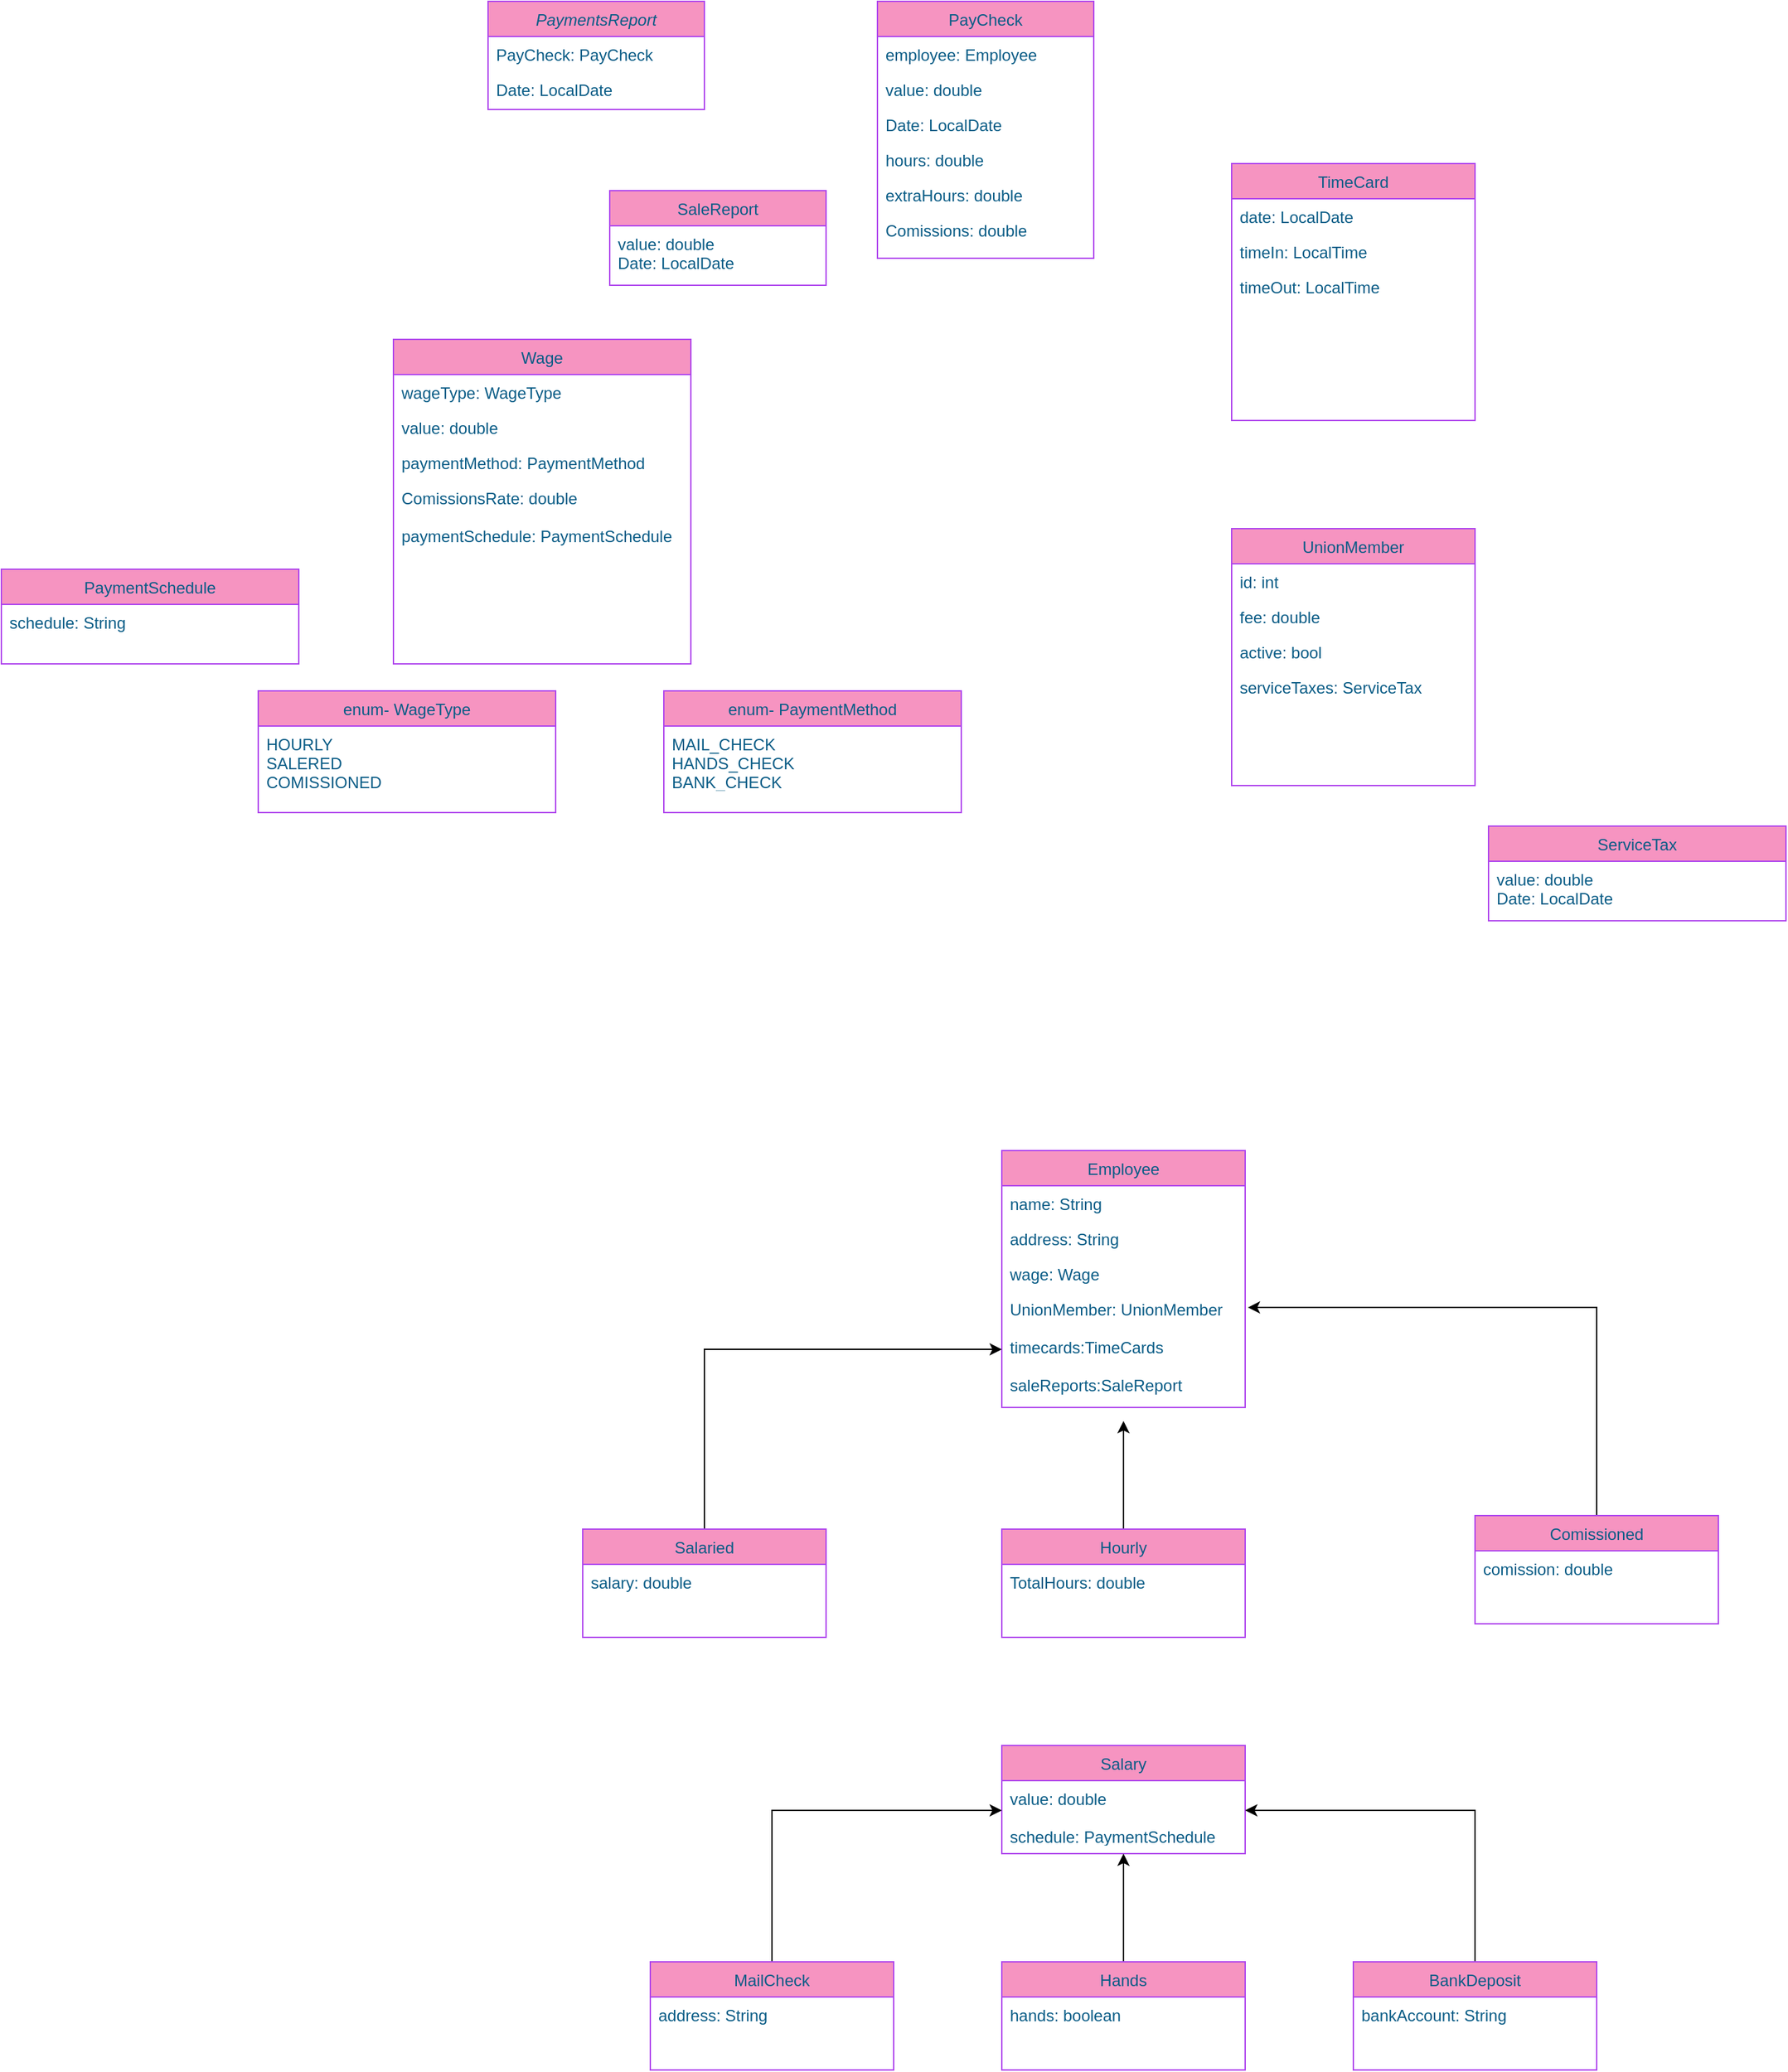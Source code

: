 <mxfile version="14.5.1" type="google"><diagram id="C5RBs43oDa-KdzZeNtuy" name="Page-1"><mxGraphModel dx="1896" dy="450" grid="1" gridSize="10" guides="1" tooltips="1" connect="1" arrows="1" fold="1" page="1" pageScale="1" pageWidth="827" pageHeight="1169" math="0" shadow="0"><root><mxCell id="WIyWlLk6GJQsqaUBKTNV-0"/><mxCell id="WIyWlLk6GJQsqaUBKTNV-1" parent="WIyWlLk6GJQsqaUBKTNV-0"/><mxCell id="zkfFHV4jXpPFQw0GAbJ--0" value="PaymentsReport" style="swimlane;fontStyle=2;align=center;verticalAlign=top;childLayout=stackLayout;horizontal=1;startSize=26;horizontalStack=0;resizeParent=1;resizeLast=0;collapsible=1;marginBottom=0;rounded=0;shadow=0;strokeWidth=1;fillColor=#F694C1;strokeColor=#AF45ED;fontColor=#095C86;" parent="WIyWlLk6GJQsqaUBKTNV-1" vertex="1"><mxGeometry x="220" y="120" width="160" height="80" as="geometry"><mxRectangle x="230" y="140" width="160" height="26" as="alternateBounds"/></mxGeometry></mxCell><mxCell id="zkfFHV4jXpPFQw0GAbJ--1" value="PayCheck: PayCheck" style="text;align=left;verticalAlign=top;spacingLeft=4;spacingRight=4;overflow=hidden;rotatable=0;points=[[0,0.5],[1,0.5]];portConstraint=eastwest;fontColor=#095C86;" parent="zkfFHV4jXpPFQw0GAbJ--0" vertex="1"><mxGeometry y="26" width="160" height="26" as="geometry"/></mxCell><mxCell id="zkfFHV4jXpPFQw0GAbJ--2" value="Date: LocalDate" style="text;align=left;verticalAlign=top;spacingLeft=4;spacingRight=4;overflow=hidden;rotatable=0;points=[[0,0.5],[1,0.5]];portConstraint=eastwest;rounded=0;shadow=0;html=0;fontColor=#095C86;" parent="zkfFHV4jXpPFQw0GAbJ--0" vertex="1"><mxGeometry y="52" width="160" height="26" as="geometry"/></mxCell><mxCell id="zkfFHV4jXpPFQw0GAbJ--6" value="Employee" style="swimlane;fontStyle=0;align=center;verticalAlign=top;childLayout=stackLayout;horizontal=1;startSize=26;horizontalStack=0;resizeParent=1;resizeLast=0;collapsible=1;marginBottom=0;rounded=0;shadow=0;strokeWidth=1;fillColor=#F694C1;strokeColor=#AF45ED;fontColor=#095C86;" parent="WIyWlLk6GJQsqaUBKTNV-1" vertex="1"><mxGeometry x="600" y="970" width="180" height="190" as="geometry"><mxRectangle x="130" y="380" width="160" height="26" as="alternateBounds"/></mxGeometry></mxCell><mxCell id="zkfFHV4jXpPFQw0GAbJ--7" value="name: String" style="text;align=left;verticalAlign=top;spacingLeft=4;spacingRight=4;overflow=hidden;rotatable=0;points=[[0,0.5],[1,0.5]];portConstraint=eastwest;fontColor=#095C86;" parent="zkfFHV4jXpPFQw0GAbJ--6" vertex="1"><mxGeometry y="26" width="180" height="26" as="geometry"/></mxCell><mxCell id="zkfFHV4jXpPFQw0GAbJ--8" value="address: String" style="text;align=left;verticalAlign=top;spacingLeft=4;spacingRight=4;overflow=hidden;rotatable=0;points=[[0,0.5],[1,0.5]];portConstraint=eastwest;rounded=0;shadow=0;html=0;fontColor=#095C86;" parent="zkfFHV4jXpPFQw0GAbJ--6" vertex="1"><mxGeometry y="52" width="180" height="26" as="geometry"/></mxCell><mxCell id="zkfFHV4jXpPFQw0GAbJ--10" value="wage: Wage" style="text;align=left;verticalAlign=top;spacingLeft=4;spacingRight=4;overflow=hidden;rotatable=0;points=[[0,0.5],[1,0.5]];portConstraint=eastwest;fontStyle=0;fontColor=#095C86;" parent="zkfFHV4jXpPFQw0GAbJ--6" vertex="1"><mxGeometry y="78" width="180" height="26" as="geometry"/></mxCell><mxCell id="zkfFHV4jXpPFQw0GAbJ--11" value="UnionMember: UnionMember&#10;&#10;timecards:TimeCards&#10;&#10;saleReports:SaleReport&#10;" style="text;align=left;verticalAlign=top;spacingLeft=4;spacingRight=4;overflow=hidden;rotatable=0;points=[[0,0.5],[1,0.5]];portConstraint=eastwest;fontColor=#095C86;" parent="zkfFHV4jXpPFQw0GAbJ--6" vertex="1"><mxGeometry y="104" width="180" height="86" as="geometry"/></mxCell><mxCell id="zkfFHV4jXpPFQw0GAbJ--13" value="SaleReport" style="swimlane;fontStyle=0;align=center;verticalAlign=top;childLayout=stackLayout;horizontal=1;startSize=26;horizontalStack=0;resizeParent=1;resizeLast=0;collapsible=1;marginBottom=0;rounded=0;shadow=0;strokeWidth=1;fillColor=#F694C1;strokeColor=#AF45ED;fontColor=#095C86;" parent="WIyWlLk6GJQsqaUBKTNV-1" vertex="1"><mxGeometry x="310" y="260" width="160" height="70" as="geometry"><mxRectangle x="340" y="380" width="170" height="26" as="alternateBounds"/></mxGeometry></mxCell><mxCell id="zkfFHV4jXpPFQw0GAbJ--14" value="value: double&#10;Date: LocalDate&#10;" style="text;align=left;verticalAlign=top;spacingLeft=4;spacingRight=4;overflow=hidden;rotatable=0;points=[[0,0.5],[1,0.5]];portConstraint=eastwest;fontColor=#095C86;" parent="zkfFHV4jXpPFQw0GAbJ--13" vertex="1"><mxGeometry y="26" width="160" height="44" as="geometry"/></mxCell><mxCell id="zkfFHV4jXpPFQw0GAbJ--17" value="PayCheck" style="swimlane;fontStyle=0;align=center;verticalAlign=top;childLayout=stackLayout;horizontal=1;startSize=26;horizontalStack=0;resizeParent=1;resizeLast=0;collapsible=1;marginBottom=0;rounded=0;shadow=0;strokeWidth=1;fillColor=#F694C1;strokeColor=#AF45ED;fontColor=#095C86;" parent="WIyWlLk6GJQsqaUBKTNV-1" vertex="1"><mxGeometry x="508" y="120" width="160" height="190" as="geometry"><mxRectangle x="550" y="140" width="160" height="26" as="alternateBounds"/></mxGeometry></mxCell><mxCell id="zkfFHV4jXpPFQw0GAbJ--18" value="employee: Employee" style="text;align=left;verticalAlign=top;spacingLeft=4;spacingRight=4;overflow=hidden;rotatable=0;points=[[0,0.5],[1,0.5]];portConstraint=eastwest;fontColor=#095C86;" parent="zkfFHV4jXpPFQw0GAbJ--17" vertex="1"><mxGeometry y="26" width="160" height="26" as="geometry"/></mxCell><mxCell id="zkfFHV4jXpPFQw0GAbJ--19" value="value: double" style="text;align=left;verticalAlign=top;spacingLeft=4;spacingRight=4;overflow=hidden;rotatable=0;points=[[0,0.5],[1,0.5]];portConstraint=eastwest;rounded=0;shadow=0;html=0;fontColor=#095C86;" parent="zkfFHV4jXpPFQw0GAbJ--17" vertex="1"><mxGeometry y="52" width="160" height="26" as="geometry"/></mxCell><mxCell id="zkfFHV4jXpPFQw0GAbJ--20" value="Date: LocalDate" style="text;align=left;verticalAlign=top;spacingLeft=4;spacingRight=4;overflow=hidden;rotatable=0;points=[[0,0.5],[1,0.5]];portConstraint=eastwest;rounded=0;shadow=0;html=0;fontColor=#095C86;" parent="zkfFHV4jXpPFQw0GAbJ--17" vertex="1"><mxGeometry y="78" width="160" height="26" as="geometry"/></mxCell><mxCell id="zkfFHV4jXpPFQw0GAbJ--21" value="hours: double" style="text;align=left;verticalAlign=top;spacingLeft=4;spacingRight=4;overflow=hidden;rotatable=0;points=[[0,0.5],[1,0.5]];portConstraint=eastwest;rounded=0;shadow=0;html=0;fontColor=#095C86;" parent="zkfFHV4jXpPFQw0GAbJ--17" vertex="1"><mxGeometry y="104" width="160" height="26" as="geometry"/></mxCell><mxCell id="zkfFHV4jXpPFQw0GAbJ--22" value="extraHours: double" style="text;align=left;verticalAlign=top;spacingLeft=4;spacingRight=4;overflow=hidden;rotatable=0;points=[[0,0.5],[1,0.5]];portConstraint=eastwest;rounded=0;shadow=0;html=0;fontColor=#095C86;" parent="zkfFHV4jXpPFQw0GAbJ--17" vertex="1"><mxGeometry y="130" width="160" height="26" as="geometry"/></mxCell><mxCell id="zkfFHV4jXpPFQw0GAbJ--24" value="Comissions: double" style="text;align=left;verticalAlign=top;spacingLeft=4;spacingRight=4;overflow=hidden;rotatable=0;points=[[0,0.5],[1,0.5]];portConstraint=eastwest;fontColor=#095C86;" parent="zkfFHV4jXpPFQw0GAbJ--17" vertex="1"><mxGeometry y="156" width="160" height="26" as="geometry"/></mxCell><mxCell id="NqeClz0-e_toigsQf7Wy-2" value="Wage" style="swimlane;fontStyle=0;align=center;verticalAlign=top;childLayout=stackLayout;horizontal=1;startSize=26;horizontalStack=0;resizeParent=1;resizeLast=0;collapsible=1;marginBottom=0;rounded=0;shadow=0;strokeWidth=1;fillColor=#F694C1;strokeColor=#AF45ED;fontColor=#095C86;" parent="WIyWlLk6GJQsqaUBKTNV-1" vertex="1"><mxGeometry x="150" y="370" width="220" height="240" as="geometry"><mxRectangle x="130" y="380" width="160" height="26" as="alternateBounds"/></mxGeometry></mxCell><mxCell id="NqeClz0-e_toigsQf7Wy-3" value="wageType: WageType" style="text;align=left;verticalAlign=top;spacingLeft=4;spacingRight=4;overflow=hidden;rotatable=0;points=[[0,0.5],[1,0.5]];portConstraint=eastwest;fontColor=#095C86;" parent="NqeClz0-e_toigsQf7Wy-2" vertex="1"><mxGeometry y="26" width="220" height="26" as="geometry"/></mxCell><mxCell id="NqeClz0-e_toigsQf7Wy-4" value="value: double" style="text;align=left;verticalAlign=top;spacingLeft=4;spacingRight=4;overflow=hidden;rotatable=0;points=[[0,0.5],[1,0.5]];portConstraint=eastwest;rounded=0;shadow=0;html=0;fontColor=#095C86;" parent="NqeClz0-e_toigsQf7Wy-2" vertex="1"><mxGeometry y="52" width="220" height="26" as="geometry"/></mxCell><mxCell id="NqeClz0-e_toigsQf7Wy-5" value="paymentMethod: PaymentMethod" style="text;align=left;verticalAlign=top;spacingLeft=4;spacingRight=4;overflow=hidden;rotatable=0;points=[[0,0.5],[1,0.5]];portConstraint=eastwest;fontStyle=0;fontColor=#095C86;" parent="NqeClz0-e_toigsQf7Wy-2" vertex="1"><mxGeometry y="78" width="220" height="26" as="geometry"/></mxCell><mxCell id="NqeClz0-e_toigsQf7Wy-6" value="ComissionsRate: double&#10;&#10;paymentSchedule: PaymentSchedule&#10;&#10;" style="text;align=left;verticalAlign=top;spacingLeft=4;spacingRight=4;overflow=hidden;rotatable=0;points=[[0,0.5],[1,0.5]];portConstraint=eastwest;fontColor=#095C86;" parent="NqeClz0-e_toigsQf7Wy-2" vertex="1"><mxGeometry y="104" width="220" height="66" as="geometry"/></mxCell><mxCell id="NqeClz0-e_toigsQf7Wy-9" value="enum- PaymentMethod" style="swimlane;fontStyle=0;align=center;verticalAlign=top;childLayout=stackLayout;horizontal=1;startSize=26;horizontalStack=0;resizeParent=1;resizeLast=0;collapsible=1;marginBottom=0;rounded=0;shadow=0;strokeWidth=1;fillColor=#F694C1;strokeColor=#AF45ED;fontColor=#095C86;" parent="WIyWlLk6GJQsqaUBKTNV-1" vertex="1"><mxGeometry x="350" y="630" width="220" height="90" as="geometry"><mxRectangle x="340" y="380" width="170" height="26" as="alternateBounds"/></mxGeometry></mxCell><mxCell id="NqeClz0-e_toigsQf7Wy-10" value="MAIL_CHECK&#10;HANDS_CHECK&#10;BANK_CHECK" style="text;align=left;verticalAlign=top;spacingLeft=4;spacingRight=4;overflow=hidden;rotatable=0;points=[[0,0.5],[1,0.5]];portConstraint=eastwest;fontColor=#095C86;" parent="NqeClz0-e_toigsQf7Wy-9" vertex="1"><mxGeometry y="26" width="220" height="44" as="geometry"/></mxCell><mxCell id="NqeClz0-e_toigsQf7Wy-13" value="PaymentSchedule" style="swimlane;fontStyle=0;align=center;verticalAlign=top;childLayout=stackLayout;horizontal=1;startSize=26;horizontalStack=0;resizeParent=1;resizeLast=0;collapsible=1;marginBottom=0;rounded=0;shadow=0;strokeWidth=1;fillColor=#F694C1;strokeColor=#AF45ED;fontColor=#095C86;" parent="WIyWlLk6GJQsqaUBKTNV-1" vertex="1"><mxGeometry x="-140" y="540" width="220" height="70" as="geometry"><mxRectangle x="340" y="380" width="170" height="26" as="alternateBounds"/></mxGeometry></mxCell><mxCell id="NqeClz0-e_toigsQf7Wy-14" value="schedule: String" style="text;align=left;verticalAlign=top;spacingLeft=4;spacingRight=4;overflow=hidden;rotatable=0;points=[[0,0.5],[1,0.5]];portConstraint=eastwest;fontColor=#095C86;" parent="NqeClz0-e_toigsQf7Wy-13" vertex="1"><mxGeometry y="26" width="220" height="44" as="geometry"/></mxCell><mxCell id="NqeClz0-e_toigsQf7Wy-16" value="enum- WageType" style="swimlane;fontStyle=0;align=center;verticalAlign=top;childLayout=stackLayout;horizontal=1;startSize=26;horizontalStack=0;resizeParent=1;resizeLast=0;collapsible=1;marginBottom=0;rounded=0;shadow=0;strokeWidth=1;fillColor=#F694C1;strokeColor=#AF45ED;fontColor=#095C86;" parent="WIyWlLk6GJQsqaUBKTNV-1" vertex="1"><mxGeometry x="50" y="630" width="220" height="90" as="geometry"><mxRectangle x="340" y="380" width="170" height="26" as="alternateBounds"/></mxGeometry></mxCell><mxCell id="NqeClz0-e_toigsQf7Wy-17" value="HOURLY&#10;SALERED&#10;COMISSIONED" style="text;align=left;verticalAlign=top;spacingLeft=4;spacingRight=4;overflow=hidden;rotatable=0;points=[[0,0.5],[1,0.5]];portConstraint=eastwest;fontColor=#095C86;" parent="NqeClz0-e_toigsQf7Wy-16" vertex="1"><mxGeometry y="26" width="220" height="44" as="geometry"/></mxCell><mxCell id="NqeClz0-e_toigsQf7Wy-19" value="UnionMember" style="swimlane;fontStyle=0;align=center;verticalAlign=top;childLayout=stackLayout;horizontal=1;startSize=26;horizontalStack=0;resizeParent=1;resizeLast=0;collapsible=1;marginBottom=0;rounded=0;shadow=0;strokeWidth=1;fillColor=#F694C1;strokeColor=#AF45ED;fontColor=#095C86;" parent="WIyWlLk6GJQsqaUBKTNV-1" vertex="1"><mxGeometry x="770" y="510" width="180" height="190" as="geometry"><mxRectangle x="130" y="380" width="160" height="26" as="alternateBounds"/></mxGeometry></mxCell><mxCell id="NqeClz0-e_toigsQf7Wy-20" value="id: int" style="text;align=left;verticalAlign=top;spacingLeft=4;spacingRight=4;overflow=hidden;rotatable=0;points=[[0,0.5],[1,0.5]];portConstraint=eastwest;fontColor=#095C86;" parent="NqeClz0-e_toigsQf7Wy-19" vertex="1"><mxGeometry y="26" width="180" height="26" as="geometry"/></mxCell><mxCell id="NqeClz0-e_toigsQf7Wy-21" value="fee: double" style="text;align=left;verticalAlign=top;spacingLeft=4;spacingRight=4;overflow=hidden;rotatable=0;points=[[0,0.5],[1,0.5]];portConstraint=eastwest;rounded=0;shadow=0;html=0;fontColor=#095C86;" parent="NqeClz0-e_toigsQf7Wy-19" vertex="1"><mxGeometry y="52" width="180" height="26" as="geometry"/></mxCell><mxCell id="NqeClz0-e_toigsQf7Wy-22" value="active: bool" style="text;align=left;verticalAlign=top;spacingLeft=4;spacingRight=4;overflow=hidden;rotatable=0;points=[[0,0.5],[1,0.5]];portConstraint=eastwest;fontStyle=0;fontColor=#095C86;" parent="NqeClz0-e_toigsQf7Wy-19" vertex="1"><mxGeometry y="78" width="180" height="26" as="geometry"/></mxCell><mxCell id="NqeClz0-e_toigsQf7Wy-23" value="serviceTaxes: ServiceTax" style="text;align=left;verticalAlign=top;spacingLeft=4;spacingRight=4;overflow=hidden;rotatable=0;points=[[0,0.5],[1,0.5]];portConstraint=eastwest;fontColor=#095C86;" parent="NqeClz0-e_toigsQf7Wy-19" vertex="1"><mxGeometry y="104" width="180" height="86" as="geometry"/></mxCell><mxCell id="NqeClz0-e_toigsQf7Wy-25" value="TimeCard" style="swimlane;fontStyle=0;align=center;verticalAlign=top;childLayout=stackLayout;horizontal=1;startSize=26;horizontalStack=0;resizeParent=1;resizeLast=0;collapsible=1;marginBottom=0;rounded=0;shadow=0;strokeWidth=1;fillColor=#F694C1;strokeColor=#AF45ED;fontColor=#095C86;" parent="WIyWlLk6GJQsqaUBKTNV-1" vertex="1"><mxGeometry x="770" y="240" width="180" height="190" as="geometry"><mxRectangle x="130" y="380" width="160" height="26" as="alternateBounds"/></mxGeometry></mxCell><mxCell id="NqeClz0-e_toigsQf7Wy-26" value="date: LocalDate" style="text;align=left;verticalAlign=top;spacingLeft=4;spacingRight=4;overflow=hidden;rotatable=0;points=[[0,0.5],[1,0.5]];portConstraint=eastwest;fontColor=#095C86;" parent="NqeClz0-e_toigsQf7Wy-25" vertex="1"><mxGeometry y="26" width="180" height="26" as="geometry"/></mxCell><mxCell id="NqeClz0-e_toigsQf7Wy-27" value="timeIn: LocalTime" style="text;align=left;verticalAlign=top;spacingLeft=4;spacingRight=4;overflow=hidden;rotatable=0;points=[[0,0.5],[1,0.5]];portConstraint=eastwest;rounded=0;shadow=0;html=0;fontColor=#095C86;" parent="NqeClz0-e_toigsQf7Wy-25" vertex="1"><mxGeometry y="52" width="180" height="26" as="geometry"/></mxCell><mxCell id="NqeClz0-e_toigsQf7Wy-28" value="timeOut: LocalTime" style="text;align=left;verticalAlign=top;spacingLeft=4;spacingRight=4;overflow=hidden;rotatable=0;points=[[0,0.5],[1,0.5]];portConstraint=eastwest;fontStyle=0;fontColor=#095C86;" parent="NqeClz0-e_toigsQf7Wy-25" vertex="1"><mxGeometry y="78" width="180" height="26" as="geometry"/></mxCell><mxCell id="NqeClz0-e_toigsQf7Wy-31" value="ServiceTax" style="swimlane;fontStyle=0;align=center;verticalAlign=top;childLayout=stackLayout;horizontal=1;startSize=26;horizontalStack=0;resizeParent=1;resizeLast=0;collapsible=1;marginBottom=0;rounded=0;shadow=0;strokeWidth=1;fillColor=#F694C1;strokeColor=#AF45ED;fontColor=#095C86;" parent="WIyWlLk6GJQsqaUBKTNV-1" vertex="1"><mxGeometry x="960" y="730" width="220" height="70" as="geometry"><mxRectangle x="340" y="380" width="170" height="26" as="alternateBounds"/></mxGeometry></mxCell><mxCell id="NqeClz0-e_toigsQf7Wy-32" value="value: double&#10;Date: LocalDate&#10;" style="text;align=left;verticalAlign=top;spacingLeft=4;spacingRight=4;overflow=hidden;rotatable=0;points=[[0,0.5],[1,0.5]];portConstraint=eastwest;fontColor=#095C86;" parent="NqeClz0-e_toigsQf7Wy-31" vertex="1"><mxGeometry y="26" width="220" height="44" as="geometry"/></mxCell><mxCell id="UXbGixB93KAO6tNRncuS-19" style="edgeStyle=orthogonalEdgeStyle;rounded=0;orthogonalLoop=1;jettySize=auto;html=1;entryX=1.011;entryY=0.14;entryDx=0;entryDy=0;entryPerimeter=0;" edge="1" parent="WIyWlLk6GJQsqaUBKTNV-1" source="UXbGixB93KAO6tNRncuS-0" target="zkfFHV4jXpPFQw0GAbJ--11"><mxGeometry relative="1" as="geometry"/></mxCell><mxCell id="UXbGixB93KAO6tNRncuS-0" value="Comissioned" style="swimlane;fontStyle=0;align=center;verticalAlign=top;childLayout=stackLayout;horizontal=1;startSize=26;horizontalStack=0;resizeParent=1;resizeLast=0;collapsible=1;marginBottom=0;rounded=0;shadow=0;strokeWidth=1;fillColor=#F694C1;strokeColor=#AF45ED;fontColor=#095C86;" vertex="1" parent="WIyWlLk6GJQsqaUBKTNV-1"><mxGeometry x="950" y="1240" width="180" height="80" as="geometry"><mxRectangle x="130" y="380" width="160" height="26" as="alternateBounds"/></mxGeometry></mxCell><mxCell id="UXbGixB93KAO6tNRncuS-1" value="comission: double" style="text;align=left;verticalAlign=top;spacingLeft=4;spacingRight=4;overflow=hidden;rotatable=0;points=[[0,0.5],[1,0.5]];portConstraint=eastwest;fontColor=#095C86;" vertex="1" parent="UXbGixB93KAO6tNRncuS-0"><mxGeometry y="26" width="180" height="26" as="geometry"/></mxCell><mxCell id="UXbGixB93KAO6tNRncuS-18" style="edgeStyle=orthogonalEdgeStyle;rounded=0;orthogonalLoop=1;jettySize=auto;html=1;exitX=0.5;exitY=0;exitDx=0;exitDy=0;" edge="1" parent="WIyWlLk6GJQsqaUBKTNV-1" source="UXbGixB93KAO6tNRncuS-6"><mxGeometry relative="1" as="geometry"><mxPoint x="690" y="1170" as="targetPoint"/></mxGeometry></mxCell><mxCell id="UXbGixB93KAO6tNRncuS-6" value="Hourly" style="swimlane;fontStyle=0;align=center;verticalAlign=top;childLayout=stackLayout;horizontal=1;startSize=26;horizontalStack=0;resizeParent=1;resizeLast=0;collapsible=1;marginBottom=0;rounded=0;shadow=0;strokeWidth=1;fillColor=#F694C1;strokeColor=#AF45ED;fontColor=#095C86;" vertex="1" parent="WIyWlLk6GJQsqaUBKTNV-1"><mxGeometry x="600" y="1250" width="180" height="80" as="geometry"><mxRectangle x="130" y="380" width="160" height="26" as="alternateBounds"/></mxGeometry></mxCell><mxCell id="UXbGixB93KAO6tNRncuS-7" value="TotalHours: double" style="text;align=left;verticalAlign=top;spacingLeft=4;spacingRight=4;overflow=hidden;rotatable=0;points=[[0,0.5],[1,0.5]];portConstraint=eastwest;fontColor=#095C86;" vertex="1" parent="UXbGixB93KAO6tNRncuS-6"><mxGeometry y="26" width="180" height="26" as="geometry"/></mxCell><mxCell id="UXbGixB93KAO6tNRncuS-16" style="edgeStyle=orthogonalEdgeStyle;rounded=0;orthogonalLoop=1;jettySize=auto;html=1;entryX=0;entryY=0.5;entryDx=0;entryDy=0;" edge="1" parent="WIyWlLk6GJQsqaUBKTNV-1" source="UXbGixB93KAO6tNRncuS-11" target="zkfFHV4jXpPFQw0GAbJ--11"><mxGeometry relative="1" as="geometry"/></mxCell><mxCell id="UXbGixB93KAO6tNRncuS-11" value="Salaried" style="swimlane;fontStyle=0;align=center;verticalAlign=top;childLayout=stackLayout;horizontal=1;startSize=26;horizontalStack=0;resizeParent=1;resizeLast=0;collapsible=1;marginBottom=0;rounded=0;shadow=0;strokeWidth=1;fillColor=#F694C1;strokeColor=#AF45ED;fontColor=#095C86;" vertex="1" parent="WIyWlLk6GJQsqaUBKTNV-1"><mxGeometry x="290" y="1250" width="180" height="80" as="geometry"><mxRectangle x="130" y="380" width="160" height="26" as="alternateBounds"/></mxGeometry></mxCell><mxCell id="UXbGixB93KAO6tNRncuS-12" value="salary: double" style="text;align=left;verticalAlign=top;spacingLeft=4;spacingRight=4;overflow=hidden;rotatable=0;points=[[0,0.5],[1,0.5]];portConstraint=eastwest;fontColor=#095C86;" vertex="1" parent="UXbGixB93KAO6tNRncuS-11"><mxGeometry y="26" width="180" height="26" as="geometry"/></mxCell><mxCell id="UXbGixB93KAO6tNRncuS-20" value="Salary" style="swimlane;fontStyle=0;align=center;verticalAlign=top;childLayout=stackLayout;horizontal=1;startSize=26;horizontalStack=0;resizeParent=1;resizeLast=0;collapsible=1;marginBottom=0;rounded=0;shadow=0;strokeWidth=1;fillColor=#F694C1;strokeColor=#AF45ED;fontColor=#095C86;" vertex="1" parent="WIyWlLk6GJQsqaUBKTNV-1"><mxGeometry x="600" y="1410" width="180" height="80" as="geometry"><mxRectangle x="130" y="380" width="160" height="26" as="alternateBounds"/></mxGeometry></mxCell><mxCell id="UXbGixB93KAO6tNRncuS-21" value="value: double&#10;&#10;schedule: PaymentSchedule" style="text;align=left;verticalAlign=top;spacingLeft=4;spacingRight=4;overflow=hidden;rotatable=0;points=[[0,0.5],[1,0.5]];portConstraint=eastwest;fontColor=#095C86;" vertex="1" parent="UXbGixB93KAO6tNRncuS-20"><mxGeometry y="26" width="180" height="44" as="geometry"/></mxCell><mxCell id="UXbGixB93KAO6tNRncuS-36" style="edgeStyle=orthogonalEdgeStyle;rounded=0;orthogonalLoop=1;jettySize=auto;html=1;exitX=0.5;exitY=0;exitDx=0;exitDy=0;entryX=0.5;entryY=1;entryDx=0;entryDy=0;" edge="1" parent="WIyWlLk6GJQsqaUBKTNV-1" source="UXbGixB93KAO6tNRncuS-23" target="UXbGixB93KAO6tNRncuS-20"><mxGeometry relative="1" as="geometry"/></mxCell><mxCell id="UXbGixB93KAO6tNRncuS-23" value="Hands" style="swimlane;fontStyle=0;align=center;verticalAlign=top;childLayout=stackLayout;horizontal=1;startSize=26;horizontalStack=0;resizeParent=1;resizeLast=0;collapsible=1;marginBottom=0;rounded=0;shadow=0;strokeWidth=1;fillColor=#F694C1;strokeColor=#AF45ED;fontColor=#095C86;" vertex="1" parent="WIyWlLk6GJQsqaUBKTNV-1"><mxGeometry x="600" y="1570" width="180" height="80" as="geometry"><mxRectangle x="130" y="380" width="160" height="26" as="alternateBounds"/></mxGeometry></mxCell><mxCell id="UXbGixB93KAO6tNRncuS-24" value="hands: boolean" style="text;align=left;verticalAlign=top;spacingLeft=4;spacingRight=4;overflow=hidden;rotatable=0;points=[[0,0.5],[1,0.5]];portConstraint=eastwest;fontColor=#095C86;" vertex="1" parent="UXbGixB93KAO6tNRncuS-23"><mxGeometry y="26" width="180" height="44" as="geometry"/></mxCell><mxCell id="UXbGixB93KAO6tNRncuS-35" style="edgeStyle=orthogonalEdgeStyle;rounded=0;orthogonalLoop=1;jettySize=auto;html=1;exitX=0.5;exitY=0;exitDx=0;exitDy=0;entryX=1;entryY=0.5;entryDx=0;entryDy=0;" edge="1" parent="WIyWlLk6GJQsqaUBKTNV-1" source="UXbGixB93KAO6tNRncuS-27" target="UXbGixB93KAO6tNRncuS-21"><mxGeometry relative="1" as="geometry"/></mxCell><mxCell id="UXbGixB93KAO6tNRncuS-27" value="BankDeposit" style="swimlane;fontStyle=0;align=center;verticalAlign=top;childLayout=stackLayout;horizontal=1;startSize=26;horizontalStack=0;resizeParent=1;resizeLast=0;collapsible=1;marginBottom=0;rounded=0;shadow=0;strokeWidth=1;fillColor=#F694C1;strokeColor=#AF45ED;fontColor=#095C86;" vertex="1" parent="WIyWlLk6GJQsqaUBKTNV-1"><mxGeometry x="860" y="1570" width="180" height="80" as="geometry"><mxRectangle x="130" y="380" width="160" height="26" as="alternateBounds"/></mxGeometry></mxCell><mxCell id="UXbGixB93KAO6tNRncuS-28" value="bankAccount: String" style="text;align=left;verticalAlign=top;spacingLeft=4;spacingRight=4;overflow=hidden;rotatable=0;points=[[0,0.5],[1,0.5]];portConstraint=eastwest;fontColor=#095C86;" vertex="1" parent="UXbGixB93KAO6tNRncuS-27"><mxGeometry y="26" width="180" height="44" as="geometry"/></mxCell><mxCell id="UXbGixB93KAO6tNRncuS-34" style="edgeStyle=orthogonalEdgeStyle;rounded=0;orthogonalLoop=1;jettySize=auto;html=1;entryX=0;entryY=0.5;entryDx=0;entryDy=0;" edge="1" parent="WIyWlLk6GJQsqaUBKTNV-1" source="UXbGixB93KAO6tNRncuS-31" target="UXbGixB93KAO6tNRncuS-21"><mxGeometry relative="1" as="geometry"/></mxCell><mxCell id="UXbGixB93KAO6tNRncuS-31" value="MailCheck" style="swimlane;fontStyle=0;align=center;verticalAlign=top;childLayout=stackLayout;horizontal=1;startSize=26;horizontalStack=0;resizeParent=1;resizeLast=0;collapsible=1;marginBottom=0;rounded=0;shadow=0;strokeWidth=1;fillColor=#F694C1;strokeColor=#AF45ED;fontColor=#095C86;" vertex="1" parent="WIyWlLk6GJQsqaUBKTNV-1"><mxGeometry x="340" y="1570" width="180" height="80" as="geometry"><mxRectangle x="130" y="380" width="160" height="26" as="alternateBounds"/></mxGeometry></mxCell><mxCell id="UXbGixB93KAO6tNRncuS-32" value="address: String" style="text;align=left;verticalAlign=top;spacingLeft=4;spacingRight=4;overflow=hidden;rotatable=0;points=[[0,0.5],[1,0.5]];portConstraint=eastwest;fontColor=#095C86;" vertex="1" parent="UXbGixB93KAO6tNRncuS-31"><mxGeometry y="26" width="180" height="44" as="geometry"/></mxCell></root></mxGraphModel></diagram></mxfile>